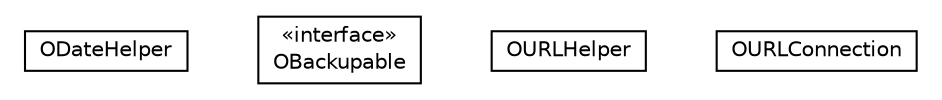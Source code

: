 #!/usr/local/bin/dot
#
# Class diagram 
# Generated by UMLGraph version R5_6-24-gf6e263 (http://www.umlgraph.org/)
#

digraph G {
	edge [fontname="Helvetica",fontsize=10,labelfontname="Helvetica",labelfontsize=10];
	node [fontname="Helvetica",fontsize=10,shape=plaintext];
	nodesep=0.25;
	ranksep=0.5;
	// com.orientechnologies.orient.core.util.ODateHelper
	c396711 [label=<<table title="com.orientechnologies.orient.core.util.ODateHelper" border="0" cellborder="1" cellspacing="0" cellpadding="2" port="p" href="./ODateHelper.html">
		<tr><td><table border="0" cellspacing="0" cellpadding="1">
<tr><td align="center" balign="center"> ODateHelper </td></tr>
		</table></td></tr>
		</table>>, URL="./ODateHelper.html", fontname="Helvetica", fontcolor="black", fontsize=10.0];
	// com.orientechnologies.orient.core.util.OBackupable
	c396712 [label=<<table title="com.orientechnologies.orient.core.util.OBackupable" border="0" cellborder="1" cellspacing="0" cellpadding="2" port="p" href="./OBackupable.html">
		<tr><td><table border="0" cellspacing="0" cellpadding="1">
<tr><td align="center" balign="center"> &#171;interface&#187; </td></tr>
<tr><td align="center" balign="center"> OBackupable </td></tr>
		</table></td></tr>
		</table>>, URL="./OBackupable.html", fontname="Helvetica", fontcolor="black", fontsize=10.0];
	// com.orientechnologies.orient.core.util.OURLHelper
	c396713 [label=<<table title="com.orientechnologies.orient.core.util.OURLHelper" border="0" cellborder="1" cellspacing="0" cellpadding="2" port="p" href="./OURLHelper.html">
		<tr><td><table border="0" cellspacing="0" cellpadding="1">
<tr><td align="center" balign="center"> OURLHelper </td></tr>
		</table></td></tr>
		</table>>, URL="./OURLHelper.html", fontname="Helvetica", fontcolor="black", fontsize=10.0];
	// com.orientechnologies.orient.core.util.OURLConnection
	c396714 [label=<<table title="com.orientechnologies.orient.core.util.OURLConnection" border="0" cellborder="1" cellspacing="0" cellpadding="2" port="p" href="./OURLConnection.html">
		<tr><td><table border="0" cellspacing="0" cellpadding="1">
<tr><td align="center" balign="center"> OURLConnection </td></tr>
		</table></td></tr>
		</table>>, URL="./OURLConnection.html", fontname="Helvetica", fontcolor="black", fontsize=10.0];
}

